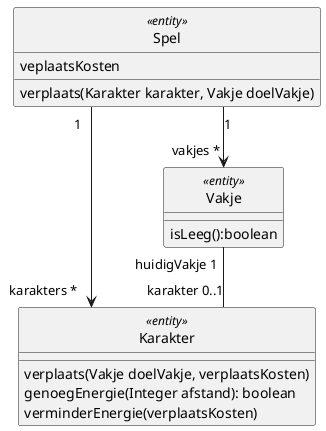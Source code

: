 @startuml

hide circle
skinparam linetype ortho

class Spel <<entity>> {
    veplaatsKosten
    verplaats(Karakter karakter, Vakje doelVakje)
}

class Vakje <<entity>> {
    isLeeg():boolean
}
class Karakter <<entity>> {
    verplaats(Vakje doelVakje, verplaatsKosten)
    genoegEnergie(Integer afstand): boolean
    verminderEnergie(verplaatsKosten)
}

Spel "1" -> " karakters *" Karakter
Spel "1" --> "vakjes *" Vakje
Vakje "huidigVakje 1" -- "karakter 0..1 " Karakter

@enduml
